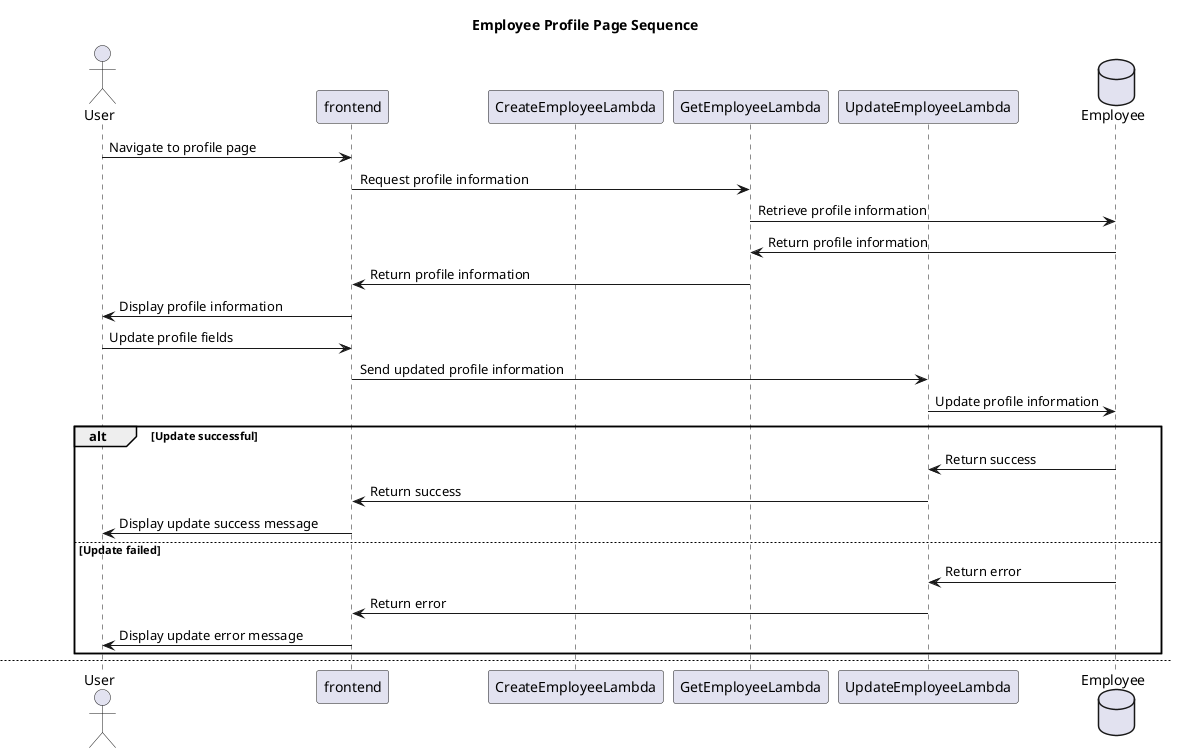 @startuml
title Employee Profile Page Sequence

actor User
participant frontend
participant GetEmployeeLambda
participant UpdateEmployeeLambda
database Employee

' Sequence for navigating to profile page and viewing profile information
User -> frontend: Navigate to profile page
frontend -> GetEmployeeLambda: Request profile information
GetEmployeeLambda -> Employee: Retrieve profile information
Employee -> GetEmployeeLambda: Return profile information
GetEmployeeLambda -> frontend: Return profile information
frontend -> User: Display profile information

' Sequence for updating profile information
User -> frontend: Update profile fields
frontend -> UpdateEmployeeLambda: Send updated profile information
UpdateEmployeeLambda -> Employee: Update profile information
alt Update successful
    Employee -> UpdateEmployeeLambda: Return success
    UpdateEmployeeLambda -> frontend: Return success
    frontend -> User: Display update success message
else Update failed
    Employee -> UpdateEmployeeLambda: Return error
    UpdateEmployeeLambda -> frontend: Return error
    frontend -> User: Display update error message
end

newpage Admin User Employee Management Sequence

actor User
note left of User: Admin User

participant frontend
participant CreateEmployeeLambda
participant GetEmployeeLambda
participant UpdateEmployeeLambda
database Employee

' Sequence for Admin User creating a new employee
User -> frontend: Navigate to create employee page
User -> frontend: Enter new employee information
frontend -> CreateEmployeeLambda: Send new employee information
CreateEmployeeLambda -> Employee: Create new employee entry
alt Creation successful
    Employee -> CreateEmployeeLambda: Return success
    CreateEmployeeLambda -> frontend: Return success
    frontend -> User: Display creation success message
else Creation failed
    Employee -> CreateEmployeeLambda: Return error
    CreateEmployeeLambda -> frontend: Return error
    frontend -> User: Display creation error message
end

' Sequence for Admin User updating an employee's information
User -> frontend: Navigate to update employee page
User -> frontend: Enter updated employee information
frontend -> UpdateEmployeeLambda: Send updated employee information
UpdateEmployeeLambda -> Employee: Update employee entry
alt Update successful
    Employee -> UpdateEmployeeLambda: Return success
    UpdateEmployeeLambda -> frontend: Return success
    frontend -> User: Display update success message
else Update failed
    Employee -> UpdateEmployeeLambda: Return error
    UpdateEmployeeLambda -> frontend: Return error
    frontend -> User: Display update error message
end

' Sequence for Admin User viewing all employees
User -> frontend: Navigate to view all employees page
frontend -> GetEmployeeLambda: Request all employee information
GetEmployeeLambda -> Employee: Retrieve all employee information
Employee -> GetEmployeeLambda: Return all employee information
GetEmployeeLambda -> frontend: Return all employee information
frontend -> User: Display all employee information
@enduml
